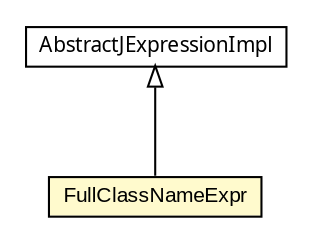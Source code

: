 #!/usr/local/bin/dot
#
# Class diagram 
# Generated by UMLGraph version 5.1 (http://www.umlgraph.org/)
#

digraph G {
	edge [fontname="arial",fontsize=10,labelfontname="arial",labelfontsize=10];
	node [fontname="arial",fontsize=10,shape=plaintext];
	nodesep=0.25;
	ranksep=0.5;
	// com.helger.jcodemodel.AbstractJExpressionImpl
	c11748 [label=<<table title="com.helger.jcodemodel.AbstractJExpressionImpl" border="0" cellborder="1" cellspacing="0" cellpadding="2" port="p" href="./AbstractJExpressionImpl.html">
		<tr><td><table border="0" cellspacing="0" cellpadding="1">
<tr><td align="center" balign="center"><font face="ariali"> AbstractJExpressionImpl </font></td></tr>
		</table></td></tr>
		</table>>, fontname="arial", fontcolor="black", fontsize=10.0];
	// com.helger.jcodemodel.AbstractJAnnotationValueOwned.FullClassNameExpr
	c11754 [label=<<table title="com.helger.jcodemodel.AbstractJAnnotationValueOwned.FullClassNameExpr" border="0" cellborder="1" cellspacing="0" cellpadding="2" port="p" bgcolor="lemonChiffon" href="./AbstractJAnnotationValueOwned.FullClassNameExpr.html">
		<tr><td><table border="0" cellspacing="0" cellpadding="1">
<tr><td align="center" balign="center"> FullClassNameExpr </td></tr>
		</table></td></tr>
		</table>>, fontname="arial", fontcolor="black", fontsize=10.0];
	//com.helger.jcodemodel.AbstractJAnnotationValueOwned.FullClassNameExpr extends com.helger.jcodemodel.AbstractJExpressionImpl
	c11748:p -> c11754:p [dir=back,arrowtail=empty];
}

